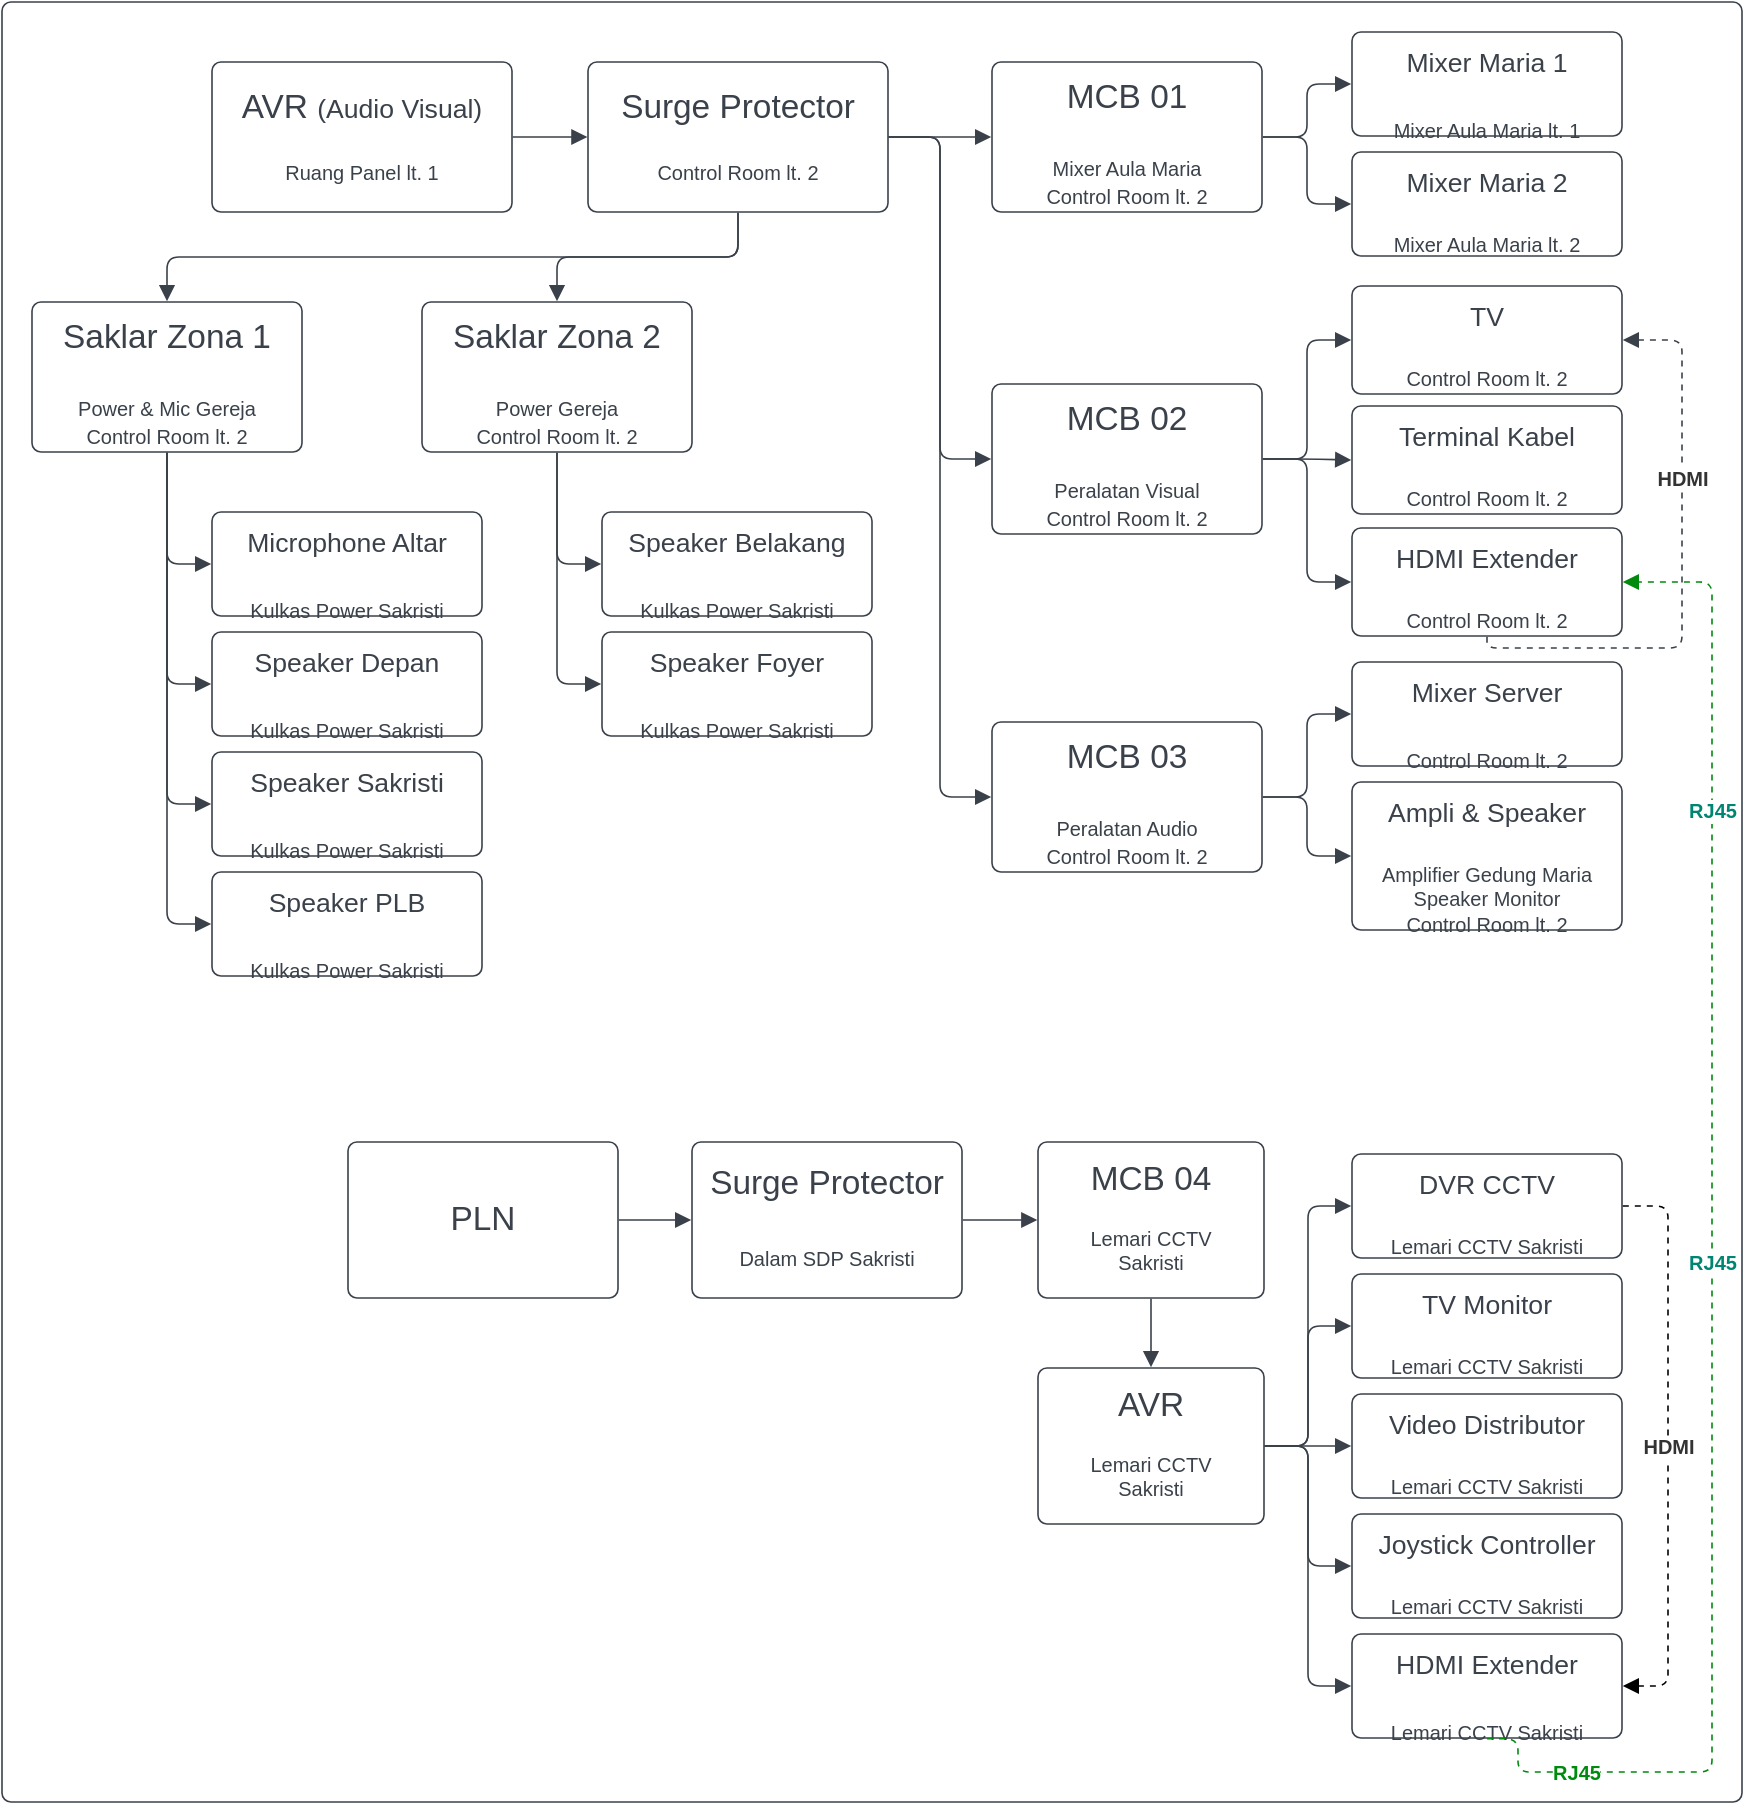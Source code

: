 <mxfile version="22.1.7" type="github">
  <diagram name="Halaman-1" id="l4pq7HLCnnbalSgYZ6aR">
    <mxGraphModel dx="1395" dy="756" grid="1" gridSize="10" guides="1" tooltips="1" connect="1" arrows="1" fold="1" page="1" pageScale="1" pageWidth="827" pageHeight="1169" math="0" shadow="0">
      <root>
        <mxCell id="0" />
        <mxCell id="1" parent="0" />
        <mxCell id="2-hd-AEn4cTGWOOdmUgB-1" value="&lt;div style=&quot;display: flex; justify-content: center; text-align: center; align-items: baseline; font-size: 0; line-height: 1.25;margin-top: -2px;&quot;&gt;&lt;span&gt;&lt;span style=&quot;font-size:16.7px;color:#3a414a;&quot;&gt;AVR &lt;/span&gt;&lt;span style=&quot;font-size:13.3px;color:#3a414a;&quot;&gt;(Audio Visual)&#xa;&#xa;&lt;/span&gt;&lt;span style=&quot;font-size:10px;color:#3a414a;&quot;&gt;Ruang Panel lt. 1&lt;/span&gt;&lt;/span&gt;&lt;/div&gt;" style="html=1;overflow=block;blockSpacing=1;whiteSpace=wrap;fontSize=13;spacing=9;strokeColor=#3a414a;strokeOpacity=100;rounded=1;absoluteArcSize=1;arcSize=9;strokeWidth=0.8;lucidId=J9zMpEfJHg_0;" vertex="1" parent="1">
          <mxGeometry x="450" y="435" width="150" height="75" as="geometry" />
        </mxCell>
        <mxCell id="2-hd-AEn4cTGWOOdmUgB-2" value="&lt;div style=&quot;display: flex; justify-content: center; text-align: center; align-items: baseline; font-size: 0; line-height: 1.25;margin-top: -2px;&quot;&gt;&lt;span&gt;&lt;span style=&quot;font-size:16.7px;color:#3a414a;&quot;&gt;Surge Protector&lt;/span&gt;&lt;span style=&quot;font-size:13.3px;color:#3a414a;&quot;&gt;&#xa;&#xa;&lt;/span&gt;&lt;span style=&quot;font-size:10px;color:#3a414a;&quot;&gt;Control Room lt. 2&lt;/span&gt;&lt;/span&gt;&lt;/div&gt;" style="html=1;overflow=block;blockSpacing=1;whiteSpace=wrap;fontSize=13;spacing=9;strokeColor=#3a414a;strokeOpacity=100;rounded=1;absoluteArcSize=1;arcSize=9;strokeWidth=0.8;lucidId=0-zM-0Lgg2be;" vertex="1" parent="1">
          <mxGeometry x="638" y="435" width="150" height="75" as="geometry" />
        </mxCell>
        <mxCell id="2-hd-AEn4cTGWOOdmUgB-3" value="&lt;div style=&quot;display: flex; justify-content: center; text-align: center; align-items: baseline; font-size: 0; line-height: 1.25;margin-top: -2px;&quot;&gt;&lt;span&gt;&lt;span style=&quot;font-size:16.7px;color:#3a414a;&quot;&gt;MCB 01&lt;/span&gt;&lt;span style=&quot;font-size:13.3px;color:#3a414a;&quot;&gt;&#xa;&#xa;&lt;/span&gt;&lt;span style=&quot;font-size:10px;color:#3a414a;&quot;&gt;Mixer Aula Maria&lt;/span&gt;&lt;span style=&quot;font-size:13.3px;color:#3a414a;&quot;&gt;&#xa;&lt;/span&gt;&lt;span style=&quot;font-size:10px;color:#3a414a;&quot;&gt;Control Room lt. 2&lt;/span&gt;&lt;/span&gt;&lt;/div&gt;" style="html=1;overflow=block;blockSpacing=1;whiteSpace=wrap;fontSize=13;spacing=9;strokeColor=#3a414a;strokeOpacity=100;rounded=1;absoluteArcSize=1;arcSize=9;strokeWidth=0.8;lucidId=~_zMvHKrXatC;" vertex="1" parent="1">
          <mxGeometry x="840" y="435" width="135" height="75" as="geometry" />
        </mxCell>
        <mxCell id="2-hd-AEn4cTGWOOdmUgB-4" value="&lt;div style=&quot;display: flex; justify-content: center; text-align: center; align-items: baseline; font-size: 0; line-height: 1.25;margin-top: -2px;&quot;&gt;&lt;span&gt;&lt;span style=&quot;font-size:16.7px;color:#3a414a;&quot;&gt;MCB 02&lt;/span&gt;&lt;span style=&quot;font-size:13.3px;color:#3a414a;&quot;&gt;&#xa;&#xa;&lt;/span&gt;&lt;span style=&quot;font-size:10px;color:#3a414a;&quot;&gt;Peralatan Visual&lt;/span&gt;&lt;span style=&quot;font-size:13.3px;color:#3a414a;&quot;&gt;&#xa;&lt;/span&gt;&lt;span style=&quot;font-size:10px;color:#3a414a;&quot;&gt;Control Room lt. 2&lt;/span&gt;&lt;/span&gt;&lt;/div&gt;" style="html=1;overflow=block;blockSpacing=1;whiteSpace=wrap;fontSize=13;spacing=9;strokeColor=#3a414a;strokeOpacity=100;rounded=1;absoluteArcSize=1;arcSize=9;strokeWidth=0.8;lucidId=l~zMyzTSoLpz;" vertex="1" parent="1">
          <mxGeometry x="840" y="596" width="135" height="75" as="geometry" />
        </mxCell>
        <mxCell id="2-hd-AEn4cTGWOOdmUgB-5" value="&lt;div style=&quot;display: flex; justify-content: center; text-align: center; align-items: baseline; font-size: 0; line-height: 1.25;margin-top: -2px;&quot;&gt;&lt;span&gt;&lt;span style=&quot;font-size:16.7px;color:#3a414a;&quot;&gt;MCB 03&lt;/span&gt;&lt;span style=&quot;font-size:13.3px;color:#3a414a;&quot;&gt;&#xa;&#xa;&lt;/span&gt;&lt;span style=&quot;font-size:10px;color:#3a414a;&quot;&gt;Peralatan Audio&lt;/span&gt;&lt;span style=&quot;font-size:13.3px;color:#3a414a;&quot;&gt;&#xa;&lt;/span&gt;&lt;span style=&quot;font-size:10px;color:#3a414a;&quot;&gt;Control Room lt. 2&lt;/span&gt;&lt;/span&gt;&lt;/div&gt;" style="html=1;overflow=block;blockSpacing=1;whiteSpace=wrap;fontSize=13;spacing=9;strokeColor=#3a414a;strokeOpacity=100;rounded=1;absoluteArcSize=1;arcSize=9;strokeWidth=0.8;lucidId=w~zMi9WmSfRD;" vertex="1" parent="1">
          <mxGeometry x="840" y="765" width="135" height="75" as="geometry" />
        </mxCell>
        <mxCell id="2-hd-AEn4cTGWOOdmUgB-6" value="&lt;div style=&quot;display: flex; justify-content: center; text-align: center; align-items: baseline; font-size: 0; line-height: 1.25;margin-top: -2px;&quot;&gt;&lt;span&gt;&lt;span style=&quot;font-size:16.7px;color:#3a414a;&quot;&gt;Saklar Zona 1&lt;/span&gt;&lt;span style=&quot;font-size:13.3px;color:#3a414a;&quot;&gt;&#xa;&#xa;&lt;/span&gt;&lt;span style=&quot;font-size:10px;color:#3a414a;&quot;&gt;Power &amp; Mic Gereja&lt;/span&gt;&lt;span style=&quot;font-size:13.3px;color:#3a414a;&quot;&gt;&#xa;&lt;/span&gt;&lt;span style=&quot;font-size:10px;color:#3a414a;&quot;&gt;Control Room lt. 2&lt;/span&gt;&lt;/span&gt;&lt;/div&gt;" style="html=1;overflow=block;blockSpacing=1;whiteSpace=wrap;fontSize=13;spacing=9;strokeColor=#3a414a;strokeOpacity=100;rounded=1;absoluteArcSize=1;arcSize=9;strokeWidth=0.8;lucidId=I~zMqIOqC8kF;" vertex="1" parent="1">
          <mxGeometry x="360" y="555" width="135" height="75" as="geometry" />
        </mxCell>
        <mxCell id="2-hd-AEn4cTGWOOdmUgB-7" value="&lt;div style=&quot;display: flex; justify-content: center; text-align: center; align-items: baseline; font-size: 0; line-height: 1.25;margin-top: -2px;&quot;&gt;&lt;span&gt;&lt;span style=&quot;font-size:16.7px;color:#3a414a;&quot;&gt;Saklar Zona 2&lt;/span&gt;&lt;span style=&quot;font-size:13.3px;color:#3a414a;&quot;&gt;&#xa;&#xa;&lt;/span&gt;&lt;span style=&quot;font-size:10px;color:#3a414a;&quot;&gt;Power Gereja&lt;/span&gt;&lt;span style=&quot;font-size:13.3px;color:#3a414a;&quot;&gt;&#xa;&lt;/span&gt;&lt;span style=&quot;font-size:10px;color:#3a414a;&quot;&gt;Control Room lt. 2&lt;/span&gt;&lt;/span&gt;&lt;/div&gt;" style="html=1;overflow=block;blockSpacing=1;whiteSpace=wrap;fontSize=13;spacing=9;strokeColor=#3a414a;strokeOpacity=100;rounded=1;absoluteArcSize=1;arcSize=9;strokeWidth=0.8;lucidId=OaAMbvwtcuPw;" vertex="1" parent="1">
          <mxGeometry x="555" y="555" width="135" height="75" as="geometry" />
        </mxCell>
        <mxCell id="2-hd-AEn4cTGWOOdmUgB-8" value="" style="html=1;jettySize=18;whiteSpace=wrap;overflow=block;blockSpacing=1;fontSize=13;strokeColor=#3a414a;strokeOpacity=100;strokeWidth=0.8;rounded=1;arcSize=12;edgeStyle=orthogonalEdgeStyle;startArrow=none;endArrow=block;endFill=1;exitX=1.002;exitY=0.5;exitPerimeter=0;entryX=-0.002;entryY=0.5;entryPerimeter=0;lucidId=HcAM5t5vytr2;" edge="1" parent="1" source="2-hd-AEn4cTGWOOdmUgB-1" target="2-hd-AEn4cTGWOOdmUgB-2">
          <mxGeometry width="100" height="100" relative="1" as="geometry">
            <Array as="points" />
          </mxGeometry>
        </mxCell>
        <mxCell id="2-hd-AEn4cTGWOOdmUgB-9" value="" style="html=1;jettySize=18;whiteSpace=wrap;overflow=block;blockSpacing=1;fontSize=13;strokeColor=#3a414a;strokeOpacity=100;strokeWidth=0.8;rounded=1;arcSize=12;edgeStyle=orthogonalEdgeStyle;startArrow=none;endArrow=block;endFill=1;exitX=1.002;exitY=0.5;exitPerimeter=0;entryX=-0.003;entryY=0.5;entryPerimeter=0;lucidId=JcAM2E7FVP~D;" edge="1" parent="1" source="2-hd-AEn4cTGWOOdmUgB-2" target="2-hd-AEn4cTGWOOdmUgB-3">
          <mxGeometry width="100" height="100" relative="1" as="geometry">
            <Array as="points" />
          </mxGeometry>
        </mxCell>
        <mxCell id="2-hd-AEn4cTGWOOdmUgB-10" value="" style="html=1;jettySize=18;whiteSpace=wrap;overflow=block;blockSpacing=1;fontSize=13;strokeColor=#3a414a;strokeOpacity=100;strokeWidth=0.8;rounded=1;arcSize=12;edgeStyle=orthogonalEdgeStyle;startArrow=none;endArrow=block;endFill=1;exitX=1.002;exitY=0.5;exitPerimeter=0;entryX=-0.003;entryY=0.5;entryPerimeter=0;lucidId=PcAMNpi9pcEz;" edge="1" parent="1" source="2-hd-AEn4cTGWOOdmUgB-2" target="2-hd-AEn4cTGWOOdmUgB-4">
          <mxGeometry width="100" height="100" relative="1" as="geometry">
            <Array as="points" />
          </mxGeometry>
        </mxCell>
        <mxCell id="2-hd-AEn4cTGWOOdmUgB-11" value="" style="html=1;jettySize=18;whiteSpace=wrap;overflow=block;blockSpacing=1;fontSize=13;strokeColor=#3a414a;strokeOpacity=100;strokeWidth=0.8;rounded=1;arcSize=12;edgeStyle=orthogonalEdgeStyle;startArrow=none;endArrow=block;endFill=1;exitX=1.002;exitY=0.5;exitPerimeter=0;entryX=-0.003;entryY=0.5;entryPerimeter=0;lucidId=RcAM2nXtmTUV;" edge="1" parent="1" source="2-hd-AEn4cTGWOOdmUgB-2" target="2-hd-AEn4cTGWOOdmUgB-5">
          <mxGeometry width="100" height="100" relative="1" as="geometry">
            <Array as="points" />
          </mxGeometry>
        </mxCell>
        <mxCell id="2-hd-AEn4cTGWOOdmUgB-12" value="" style="html=1;jettySize=18;whiteSpace=wrap;overflow=block;blockSpacing=1;fontSize=13;strokeColor=#3a414a;strokeOpacity=100;strokeWidth=0.8;rounded=1;arcSize=12;edgeStyle=orthogonalEdgeStyle;startArrow=none;endArrow=block;endFill=1;exitX=0.5;exitY=1.005;exitPerimeter=0;entryX=0.5;entryY=-0.005;entryPerimeter=0;lucidId=UcAM4B0DX6b5;" edge="1" parent="1" source="2-hd-AEn4cTGWOOdmUgB-2" target="2-hd-AEn4cTGWOOdmUgB-7">
          <mxGeometry width="100" height="100" relative="1" as="geometry">
            <Array as="points" />
          </mxGeometry>
        </mxCell>
        <mxCell id="2-hd-AEn4cTGWOOdmUgB-13" value="" style="html=1;jettySize=18;whiteSpace=wrap;overflow=block;blockSpacing=1;fontSize=13;strokeColor=#3a414a;strokeOpacity=100;strokeWidth=0.8;rounded=1;arcSize=12;edgeStyle=orthogonalEdgeStyle;startArrow=none;endArrow=block;endFill=1;exitX=0.5;exitY=1.005;exitPerimeter=0;entryX=0.5;entryY=-0.005;entryPerimeter=0;lucidId=YcAM73kTZnkv;" edge="1" parent="1" source="2-hd-AEn4cTGWOOdmUgB-2" target="2-hd-AEn4cTGWOOdmUgB-6">
          <mxGeometry width="100" height="100" relative="1" as="geometry">
            <Array as="points" />
          </mxGeometry>
        </mxCell>
        <mxCell id="2-hd-AEn4cTGWOOdmUgB-14" value="&lt;div style=&quot;display: flex; justify-content: center; text-align: center; align-items: baseline; font-size: 0; line-height: 1.25;margin-top: -2px;&quot;&gt;&lt;span&gt;&lt;span style=&quot;font-size:13.3px;color:#3a414a;&quot;&gt;Mixer Maria 1&#xa;&lt;/span&gt;&lt;span style=&quot;font-size:3.3px;color:#3a414a;&quot;&gt; &lt;/span&gt;&lt;span style=&quot;font-size:13.3px;color:#3a414a;&quot;&gt;&#xa;&lt;/span&gt;&lt;span style=&quot;font-size:10px;color:#3a414a;&quot;&gt;Mixer Aula Maria lt. 1&lt;/span&gt;&lt;span style=&quot;font-size:13.3px;color:#3a414a;&quot;&gt; &lt;/span&gt;&lt;/span&gt;&lt;/div&gt;" style="html=1;overflow=block;blockSpacing=1;whiteSpace=wrap;fontSize=13;spacing=9;strokeColor=#3a414a;strokeOpacity=100;rounded=1;absoluteArcSize=1;arcSize=9;strokeWidth=0.8;lucidId=gdAMqx4UXAd5;" vertex="1" parent="1">
          <mxGeometry x="1020" y="420" width="135" height="52" as="geometry" />
        </mxCell>
        <mxCell id="2-hd-AEn4cTGWOOdmUgB-15" value="&lt;div style=&quot;display: flex; justify-content: center; text-align: center; align-items: baseline; font-size: 0; line-height: 1.25;margin-top: -2px;&quot;&gt;&lt;span&gt;&lt;span style=&quot;font-size:13.3px;color:#3a414a;&quot;&gt;Mixer Maria 2&#xa;&lt;/span&gt;&lt;span style=&quot;font-size:3.3px;color:#3a414a;&quot;&gt; &lt;/span&gt;&lt;span style=&quot;font-size:13.3px;color:#3a414a;&quot;&gt;&#xa;&lt;/span&gt;&lt;span style=&quot;font-size:10px;color:#3a414a;&quot;&gt;Mixer Aula Maria lt. 2&lt;/span&gt;&lt;/span&gt;&lt;/div&gt;" style="html=1;overflow=block;blockSpacing=1;whiteSpace=wrap;fontSize=13;spacing=9;strokeColor=#3a414a;strokeOpacity=100;rounded=1;absoluteArcSize=1;arcSize=9;strokeWidth=0.8;lucidId=4eAMCaUPz5IJ;" vertex="1" parent="1">
          <mxGeometry x="1020" y="480" width="135" height="52" as="geometry" />
        </mxCell>
        <mxCell id="2-hd-AEn4cTGWOOdmUgB-16" value="&lt;div style=&quot;display: flex; justify-content: center; text-align: center; align-items: baseline; font-size: 0; line-height: 1.25;margin-top: -2px;&quot;&gt;&lt;span&gt;&lt;span style=&quot;font-size:13.3px;color:#3a414a;&quot;&gt;TV&#xa;&lt;/span&gt;&lt;span style=&quot;font-size:3.3px;color:#3a414a;&quot;&gt; &lt;/span&gt;&lt;span style=&quot;font-size:13.3px;color:#3a414a;&quot;&gt;&#xa;&lt;/span&gt;&lt;span style=&quot;font-size:10px;color:#3a414a;&quot;&gt;Control Room lt. 2&lt;/span&gt;&lt;/span&gt;&lt;/div&gt;" style="html=1;overflow=block;blockSpacing=1;whiteSpace=wrap;fontSize=13;spacing=9;strokeColor=#3a414a;strokeOpacity=100;rounded=1;absoluteArcSize=1;arcSize=9;strokeWidth=0.8;lucidId=qfAMI~rG9kiW;" vertex="1" parent="1">
          <mxGeometry x="1020" y="547" width="135" height="54" as="geometry" />
        </mxCell>
        <mxCell id="2-hd-AEn4cTGWOOdmUgB-17" value="&lt;div style=&quot;display: flex; justify-content: center; text-align: center; align-items: baseline; font-size: 0; line-height: 1.25;margin-top: -2px;&quot;&gt;&lt;span&gt;&lt;span style=&quot;font-size:13.3px;color:#3a414a;&quot;&gt;Terminal Kabel&#xa;&lt;/span&gt;&lt;span style=&quot;font-size:3.3px;color:#3a414a;&quot;&gt; &lt;/span&gt;&lt;span style=&quot;font-size:13.3px;color:#3a414a;&quot;&gt;&#xa;&lt;/span&gt;&lt;span style=&quot;font-size:10px;color:#3a414a;&quot;&gt;Control Room lt. 2&lt;/span&gt;&lt;/span&gt;&lt;/div&gt;" style="html=1;overflow=block;blockSpacing=1;whiteSpace=wrap;fontSize=13;spacing=9;strokeColor=#3a414a;strokeOpacity=100;rounded=1;absoluteArcSize=1;arcSize=9;strokeWidth=0.8;lucidId=qfAMlNvAzL~B;" vertex="1" parent="1">
          <mxGeometry x="1020" y="607" width="135" height="54" as="geometry" />
        </mxCell>
        <mxCell id="2-hd-AEn4cTGWOOdmUgB-18" value="&lt;div style=&quot;display: flex; justify-content: center; text-align: center; align-items: baseline; font-size: 0; line-height: 1.25;margin-top: -2px;&quot;&gt;&lt;span&gt;&lt;span style=&quot;font-size:13.3px;color:#3a414a;&quot;&gt;Mixer Server&#xa;&lt;/span&gt;&lt;span style=&quot;font-size:3.3px;color:#3a414a;&quot;&gt; &lt;/span&gt;&lt;span style=&quot;font-size:13.3px;color:#3a414a;&quot;&gt;&#xa;&lt;/span&gt;&lt;span style=&quot;font-size:10px;color:#3a414a;&quot;&gt;Control Room lt. 2&lt;/span&gt;&lt;span style=&quot;font-size:13.3px;color:#3a414a;&quot;&gt; &lt;/span&gt;&lt;/span&gt;&lt;/div&gt;" style="html=1;overflow=block;blockSpacing=1;whiteSpace=wrap;fontSize=13;spacing=9;strokeColor=#3a414a;strokeOpacity=100;rounded=1;absoluteArcSize=1;arcSize=9;strokeWidth=0.8;lucidId=WfAMnv7sX--z;" vertex="1" parent="1">
          <mxGeometry x="1020" y="735" width="135" height="52" as="geometry" />
        </mxCell>
        <mxCell id="2-hd-AEn4cTGWOOdmUgB-19" value="&lt;div style=&quot;display: flex; justify-content: center; text-align: center; align-items: baseline; font-size: 0; line-height: 1.25;margin-top: -2px;&quot;&gt;&lt;span&gt;&lt;span style=&quot;font-size:13.3px;color:#3a414a;&quot;&gt;Ampli &amp; Speaker&#xa;&lt;/span&gt;&lt;span style=&quot;font-size:3.3px;color:#3a414a;&quot;&gt; &lt;/span&gt;&lt;span style=&quot;font-size:13.3px;color:#3a414a;&quot;&gt;&#xa;&lt;/span&gt;&lt;span style=&quot;font-size:10px;color:#3a414a;&quot;&gt;Amplifier Gedung Maria&#xa;Speaker Monitor&#xa;Control Room lt. 2&lt;/span&gt;&lt;/span&gt;&lt;/div&gt;" style="html=1;overflow=block;blockSpacing=1;whiteSpace=wrap;fontSize=13;spacing=9;strokeColor=#3a414a;strokeOpacity=100;rounded=1;absoluteArcSize=1;arcSize=9;strokeWidth=0.8;lucidId=WfAMSABjxwg3;" vertex="1" parent="1">
          <mxGeometry x="1020" y="795" width="135" height="74" as="geometry" />
        </mxCell>
        <mxCell id="2-hd-AEn4cTGWOOdmUgB-20" value="" style="html=1;jettySize=18;whiteSpace=wrap;overflow=block;blockSpacing=1;fontSize=13;strokeColor=#3a414a;strokeOpacity=100;strokeWidth=0.8;rounded=1;arcSize=12;edgeStyle=orthogonalEdgeStyle;startArrow=none;endArrow=block;endFill=1;exitX=1.003;exitY=0.5;exitPerimeter=0;entryX=-0.003;entryY=0.5;entryPerimeter=0;lucidId=uiAMcKZfO.dA;" edge="1" parent="1" source="2-hd-AEn4cTGWOOdmUgB-3" target="2-hd-AEn4cTGWOOdmUgB-14">
          <mxGeometry width="100" height="100" relative="1" as="geometry">
            <Array as="points" />
          </mxGeometry>
        </mxCell>
        <mxCell id="2-hd-AEn4cTGWOOdmUgB-21" value="" style="html=1;jettySize=18;whiteSpace=wrap;overflow=block;blockSpacing=1;fontSize=13;strokeColor=#3a414a;strokeOpacity=100;strokeWidth=0.8;rounded=1;arcSize=12;edgeStyle=orthogonalEdgeStyle;startArrow=none;endArrow=block;endFill=1;exitX=1.003;exitY=0.5;exitPerimeter=0;entryX=-0.003;entryY=0.5;entryPerimeter=0;lucidId=yiAMW3y-0q34;" edge="1" parent="1" source="2-hd-AEn4cTGWOOdmUgB-3" target="2-hd-AEn4cTGWOOdmUgB-15">
          <mxGeometry width="100" height="100" relative="1" as="geometry">
            <Array as="points" />
          </mxGeometry>
        </mxCell>
        <mxCell id="2-hd-AEn4cTGWOOdmUgB-22" value="" style="html=1;jettySize=18;whiteSpace=wrap;overflow=block;blockSpacing=1;fontSize=13;strokeColor=#3a414a;strokeOpacity=100;strokeWidth=0.8;rounded=1;arcSize=12;edgeStyle=orthogonalEdgeStyle;startArrow=none;endArrow=block;endFill=1;exitX=1.003;exitY=0.5;exitPerimeter=0;entryX=-0.003;entryY=0.5;entryPerimeter=0;lucidId=BiAM5VQ3H9kd;" edge="1" parent="1" source="2-hd-AEn4cTGWOOdmUgB-4" target="2-hd-AEn4cTGWOOdmUgB-16">
          <mxGeometry width="100" height="100" relative="1" as="geometry">
            <Array as="points" />
          </mxGeometry>
        </mxCell>
        <mxCell id="2-hd-AEn4cTGWOOdmUgB-23" value="" style="html=1;jettySize=18;whiteSpace=wrap;overflow=block;blockSpacing=1;fontSize=13;strokeColor=#3a414a;strokeOpacity=100;strokeWidth=0.8;rounded=1;arcSize=12;edgeStyle=orthogonalEdgeStyle;startArrow=none;endArrow=block;endFill=1;exitX=1.003;exitY=0.5;exitPerimeter=0;entryX=-0.003;entryY=0.5;entryPerimeter=0;lucidId=DiAM_c.AP4oo;" edge="1" parent="1" source="2-hd-AEn4cTGWOOdmUgB-4" target="2-hd-AEn4cTGWOOdmUgB-17">
          <mxGeometry width="100" height="100" relative="1" as="geometry">
            <Array as="points" />
          </mxGeometry>
        </mxCell>
        <mxCell id="2-hd-AEn4cTGWOOdmUgB-24" value="" style="html=1;jettySize=18;whiteSpace=wrap;overflow=block;blockSpacing=1;fontSize=13;strokeColor=#3a414a;strokeOpacity=100;strokeWidth=0.8;rounded=1;arcSize=12;edgeStyle=orthogonalEdgeStyle;startArrow=none;endArrow=block;endFill=1;exitX=1.003;exitY=0.5;exitPerimeter=0;entryX=-0.003;entryY=0.5;entryPerimeter=0;lucidId=OiAMeBv4os73;" edge="1" parent="1" source="2-hd-AEn4cTGWOOdmUgB-5" target="2-hd-AEn4cTGWOOdmUgB-18">
          <mxGeometry width="100" height="100" relative="1" as="geometry">
            <Array as="points" />
          </mxGeometry>
        </mxCell>
        <mxCell id="2-hd-AEn4cTGWOOdmUgB-25" value="" style="html=1;jettySize=18;whiteSpace=wrap;overflow=block;blockSpacing=1;fontSize=13;strokeColor=#3a414a;strokeOpacity=100;strokeWidth=0.8;rounded=1;arcSize=12;edgeStyle=orthogonalEdgeStyle;startArrow=none;endArrow=block;endFill=1;exitX=1.003;exitY=0.5;exitPerimeter=0;entryX=-0.003;entryY=0.5;entryPerimeter=0;lucidId=RiAMJ5P43Q4o;" edge="1" parent="1" source="2-hd-AEn4cTGWOOdmUgB-5" target="2-hd-AEn4cTGWOOdmUgB-19">
          <mxGeometry width="100" height="100" relative="1" as="geometry">
            <Array as="points" />
          </mxGeometry>
        </mxCell>
        <mxCell id="2-hd-AEn4cTGWOOdmUgB-26" value="&lt;div style=&quot;display: flex; justify-content: center; text-align: center; align-items: baseline; font-size: 0; line-height: 1.25;margin-top: -2px;&quot;&gt;&lt;span&gt;&lt;span style=&quot;font-size:13.3px;color:#3a414a;&quot;&gt;Microphone Altar&#xa;&lt;/span&gt;&lt;span style=&quot;font-size:3.3px;color:#3a414a;&quot;&gt; &lt;/span&gt;&lt;span style=&quot;font-size:13.3px;color:#3a414a;&quot;&gt;&#xa;&lt;/span&gt;&lt;span style=&quot;font-size:10px;color:#3a414a;&quot;&gt;Kulkas Power Sakristi&lt;/span&gt;&lt;span style=&quot;font-size:13.3px;color:#3a414a;&quot;&gt; &lt;/span&gt;&lt;/span&gt;&lt;/div&gt;" style="html=1;overflow=block;blockSpacing=1;whiteSpace=wrap;fontSize=13;spacing=9;strokeColor=#3a414a;strokeOpacity=100;rounded=1;absoluteArcSize=1;arcSize=9;strokeWidth=0.8;lucidId=3iAMhybMP5~h;" vertex="1" parent="1">
          <mxGeometry x="450" y="660" width="135" height="52" as="geometry" />
        </mxCell>
        <mxCell id="2-hd-AEn4cTGWOOdmUgB-27" value="&lt;div style=&quot;display: flex; justify-content: center; text-align: center; align-items: baseline; font-size: 0; line-height: 1.25;margin-top: -2px;&quot;&gt;&lt;span&gt;&lt;span style=&quot;font-size:13.3px;color:#3a414a;&quot;&gt;Speaker Belakang&#xa;&lt;/span&gt;&lt;span style=&quot;font-size:3.3px;color:#3a414a;&quot;&gt; &lt;/span&gt;&lt;span style=&quot;font-size:13.3px;color:#3a414a;&quot;&gt;&#xa;&lt;/span&gt;&lt;span style=&quot;font-size:10px;color:#3a414a;&quot;&gt;Kulkas Power Sakristi&lt;/span&gt;&lt;span style=&quot;font-size:13.3px;color:#3a414a;&quot;&gt; &lt;/span&gt;&lt;/span&gt;&lt;/div&gt;" style="html=1;overflow=block;blockSpacing=1;whiteSpace=wrap;fontSize=13;spacing=9;strokeColor=#3a414a;strokeOpacity=100;rounded=1;absoluteArcSize=1;arcSize=9;strokeWidth=0.8;lucidId=5jAMSIjYGYDW;" vertex="1" parent="1">
          <mxGeometry x="645" y="660" width="135" height="52" as="geometry" />
        </mxCell>
        <mxCell id="2-hd-AEn4cTGWOOdmUgB-28" value="&lt;div style=&quot;display: flex; justify-content: center; text-align: center; align-items: baseline; font-size: 0; line-height: 1.25;margin-top: -2px;&quot;&gt;&lt;span&gt;&lt;span style=&quot;font-size:13.3px;color:#3a414a;&quot;&gt;Speaker Depan&#xa;&lt;/span&gt;&lt;span style=&quot;font-size:3.3px;color:#3a414a;&quot;&gt; &lt;/span&gt;&lt;span style=&quot;font-size:13.3px;color:#3a414a;&quot;&gt;&#xa;&lt;/span&gt;&lt;span style=&quot;font-size:10px;color:#3a414a;&quot;&gt;Kulkas Power Sakristi&lt;/span&gt;&lt;span style=&quot;font-size:13.3px;color:#3a414a;&quot;&gt; &lt;/span&gt;&lt;/span&gt;&lt;/div&gt;" style="html=1;overflow=block;blockSpacing=1;whiteSpace=wrap;fontSize=13;spacing=9;strokeColor=#3a414a;strokeOpacity=100;rounded=1;absoluteArcSize=1;arcSize=9;strokeWidth=0.8;lucidId=.jAMkpmEkD0z;" vertex="1" parent="1">
          <mxGeometry x="450" y="720" width="135" height="52" as="geometry" />
        </mxCell>
        <mxCell id="2-hd-AEn4cTGWOOdmUgB-29" value="&lt;div style=&quot;display: flex; justify-content: center; text-align: center; align-items: baseline; font-size: 0; line-height: 1.25;margin-top: -2px;&quot;&gt;&lt;span&gt;&lt;span style=&quot;font-size:13.3px;color:#3a414a;&quot;&gt;Speaker Sakristi&#xa;&lt;/span&gt;&lt;span style=&quot;font-size:3.3px;color:#3a414a;&quot;&gt; &lt;/span&gt;&lt;span style=&quot;font-size:13.3px;color:#3a414a;&quot;&gt;&#xa;&lt;/span&gt;&lt;span style=&quot;font-size:10px;color:#3a414a;&quot;&gt;Kulkas Power Sakristi&lt;/span&gt;&lt;span style=&quot;font-size:13.3px;color:#3a414a;&quot;&gt; &lt;/span&gt;&lt;/span&gt;&lt;/div&gt;" style="html=1;overflow=block;blockSpacing=1;whiteSpace=wrap;fontSize=13;spacing=9;strokeColor=#3a414a;strokeOpacity=100;rounded=1;absoluteArcSize=1;arcSize=9;strokeWidth=0.8;lucidId=OkAMUb15HZhy;" vertex="1" parent="1">
          <mxGeometry x="450" y="780" width="135" height="52" as="geometry" />
        </mxCell>
        <mxCell id="2-hd-AEn4cTGWOOdmUgB-30" value="&lt;div style=&quot;display: flex; justify-content: center; text-align: center; align-items: baseline; font-size: 0; line-height: 1.25;margin-top: -2px;&quot;&gt;&lt;span&gt;&lt;span style=&quot;font-size:13.3px;color:#3a414a;&quot;&gt;Speaker PLB&#xa;&lt;/span&gt;&lt;span style=&quot;font-size:3.3px;color:#3a414a;&quot;&gt; &lt;/span&gt;&lt;span style=&quot;font-size:13.3px;color:#3a414a;&quot;&gt;&#xa;&lt;/span&gt;&lt;span style=&quot;font-size:10px;color:#3a414a;&quot;&gt;Kulkas Power Sakristi&lt;/span&gt;&lt;span style=&quot;font-size:13.3px;color:#3a414a;&quot;&gt; &lt;/span&gt;&lt;/span&gt;&lt;/div&gt;" style="html=1;overflow=block;blockSpacing=1;whiteSpace=wrap;fontSize=13;spacing=9;strokeColor=#3a414a;strokeOpacity=100;rounded=1;absoluteArcSize=1;arcSize=9;strokeWidth=0.8;lucidId=5kAM722png43;" vertex="1" parent="1">
          <mxGeometry x="450" y="840" width="135" height="52" as="geometry" />
        </mxCell>
        <mxCell id="2-hd-AEn4cTGWOOdmUgB-31" value="&lt;div style=&quot;display: flex; justify-content: center; text-align: center; align-items: baseline; font-size: 0; line-height: 1.25;margin-top: -2px;&quot;&gt;&lt;span&gt;&lt;span style=&quot;font-size:13.3px;color:#3a414a;&quot;&gt;Speaker Foyer&#xa;&lt;/span&gt;&lt;span style=&quot;font-size:3.3px;color:#3a414a;&quot;&gt; &lt;/span&gt;&lt;span style=&quot;font-size:13.3px;color:#3a414a;&quot;&gt;&#xa;&lt;/span&gt;&lt;span style=&quot;font-size:10px;color:#3a414a;&quot;&gt;Kulkas Power Sakristi&lt;/span&gt;&lt;span style=&quot;font-size:13.3px;color:#3a414a;&quot;&gt; &lt;/span&gt;&lt;/span&gt;&lt;/div&gt;" style="html=1;overflow=block;blockSpacing=1;whiteSpace=wrap;fontSize=13;spacing=9;strokeColor=#3a414a;strokeOpacity=100;rounded=1;absoluteArcSize=1;arcSize=9;strokeWidth=0.8;lucidId=slAMDyKpJIK4;" vertex="1" parent="1">
          <mxGeometry x="645" y="720" width="135" height="52" as="geometry" />
        </mxCell>
        <mxCell id="2-hd-AEn4cTGWOOdmUgB-32" value="" style="html=1;jettySize=18;whiteSpace=wrap;overflow=block;blockSpacing=1;fontSize=13;strokeColor=#3a414a;strokeOpacity=100;strokeWidth=0.8;rounded=1;arcSize=12;edgeStyle=orthogonalEdgeStyle;startArrow=none;endArrow=block;endFill=1;exitX=0.5;exitY=1.005;exitPerimeter=0;entryX=-0.003;entryY=0.5;entryPerimeter=0;lucidId=HlAMh41xL38a;" edge="1" parent="1" source="2-hd-AEn4cTGWOOdmUgB-6" target="2-hd-AEn4cTGWOOdmUgB-26">
          <mxGeometry width="100" height="100" relative="1" as="geometry">
            <Array as="points" />
          </mxGeometry>
        </mxCell>
        <mxCell id="2-hd-AEn4cTGWOOdmUgB-33" value="" style="html=1;jettySize=18;whiteSpace=wrap;overflow=block;blockSpacing=1;fontSize=13;strokeColor=#3a414a;strokeOpacity=100;strokeWidth=0.8;rounded=1;arcSize=12;edgeStyle=orthogonalEdgeStyle;startArrow=none;endArrow=block;endFill=1;exitX=0.5;exitY=1.005;exitPerimeter=0;entryX=-0.003;entryY=0.5;entryPerimeter=0;lucidId=JlAM-n.F6rTn;" edge="1" parent="1" source="2-hd-AEn4cTGWOOdmUgB-6" target="2-hd-AEn4cTGWOOdmUgB-28">
          <mxGeometry width="100" height="100" relative="1" as="geometry">
            <Array as="points" />
          </mxGeometry>
        </mxCell>
        <mxCell id="2-hd-AEn4cTGWOOdmUgB-34" value="" style="html=1;jettySize=18;whiteSpace=wrap;overflow=block;blockSpacing=1;fontSize=13;strokeColor=#3a414a;strokeOpacity=100;strokeWidth=0.8;rounded=1;arcSize=12;edgeStyle=orthogonalEdgeStyle;startArrow=none;endArrow=block;endFill=1;exitX=0.5;exitY=1.005;exitPerimeter=0;entryX=-0.003;entryY=0.5;entryPerimeter=0;lucidId=LlAMKkmdT0AW;" edge="1" parent="1" source="2-hd-AEn4cTGWOOdmUgB-6" target="2-hd-AEn4cTGWOOdmUgB-29">
          <mxGeometry width="100" height="100" relative="1" as="geometry">
            <Array as="points" />
          </mxGeometry>
        </mxCell>
        <mxCell id="2-hd-AEn4cTGWOOdmUgB-35" value="" style="html=1;jettySize=18;whiteSpace=wrap;overflow=block;blockSpacing=1;fontSize=13;strokeColor=#3a414a;strokeOpacity=100;strokeWidth=0.8;rounded=1;arcSize=12;edgeStyle=orthogonalEdgeStyle;startArrow=none;endArrow=block;endFill=1;exitX=0.5;exitY=1.005;exitPerimeter=0;entryX=-0.003;entryY=0.5;entryPerimeter=0;lucidId=NlAM4-sT90.Y;" edge="1" parent="1" source="2-hd-AEn4cTGWOOdmUgB-6" target="2-hd-AEn4cTGWOOdmUgB-30">
          <mxGeometry width="100" height="100" relative="1" as="geometry">
            <Array as="points" />
          </mxGeometry>
        </mxCell>
        <mxCell id="2-hd-AEn4cTGWOOdmUgB-36" value="" style="html=1;jettySize=18;whiteSpace=wrap;overflow=block;blockSpacing=1;fontSize=13;strokeColor=#3a414a;strokeOpacity=100;strokeWidth=0.8;rounded=1;arcSize=12;edgeStyle=orthogonalEdgeStyle;startArrow=none;endArrow=block;endFill=1;exitX=0.5;exitY=1.005;exitPerimeter=0;entryX=-0.003;entryY=0.5;entryPerimeter=0;lucidId=QlAM-jHyb18c;" edge="1" parent="1" source="2-hd-AEn4cTGWOOdmUgB-7" target="2-hd-AEn4cTGWOOdmUgB-27">
          <mxGeometry width="100" height="100" relative="1" as="geometry">
            <Array as="points" />
          </mxGeometry>
        </mxCell>
        <mxCell id="2-hd-AEn4cTGWOOdmUgB-37" value="" style="html=1;jettySize=18;whiteSpace=wrap;overflow=block;blockSpacing=1;fontSize=13;strokeColor=#3a414a;strokeOpacity=100;strokeWidth=0.8;rounded=1;arcSize=12;edgeStyle=orthogonalEdgeStyle;startArrow=none;endArrow=block;endFill=1;exitX=0.5;exitY=1.005;exitPerimeter=0;entryX=-0.003;entryY=0.5;entryPerimeter=0;lucidId=SlAMhBdjFP9Z;" edge="1" parent="1" source="2-hd-AEn4cTGWOOdmUgB-7" target="2-hd-AEn4cTGWOOdmUgB-31">
          <mxGeometry width="100" height="100" relative="1" as="geometry">
            <Array as="points" />
          </mxGeometry>
        </mxCell>
        <mxCell id="2-hd-AEn4cTGWOOdmUgB-38" value="" style="html=1;overflow=block;blockSpacing=1;whiteSpace=wrap;fontSize=13;spacing=3.8;strokeColor=#3a414a;strokeOpacity=100;fillOpacity=0;rounded=1;absoluteArcSize=1;arcSize=9;fillColor=#000000;strokeWidth=0.8;lucidId=nmAMJ-b-Nvin;" vertex="1" parent="1">
          <mxGeometry x="345" y="405" width="870" height="900" as="geometry" />
        </mxCell>
        <mxCell id="2-hd-AEn4cTGWOOdmUgB-39" value="&lt;div style=&quot;display: flex; justify-content: center; text-align: center; align-items: baseline; font-size: 0; line-height: 1.25;margin-top: -2px;&quot;&gt;&lt;span&gt;&lt;span style=&quot;font-size:16.7px;color:#3a414a;&quot;&gt;MCB 04&#xa;&lt;/span&gt;&lt;span style=&quot;font-size:10px;color:#3a414a;&quot;&gt; &#xa;Lemari CCTV Sakristi&lt;/span&gt;&lt;/span&gt;&lt;/div&gt;" style="html=1;overflow=block;blockSpacing=1;whiteSpace=wrap;fontSize=13;spacing=9;strokeColor=#3a414a;strokeOpacity=100;rounded=1;absoluteArcSize=1;arcSize=9;strokeWidth=0.8;lucidId=4mAMm9ko.Rm9;" vertex="1" parent="1">
          <mxGeometry x="863" y="975" width="113" height="78" as="geometry" />
        </mxCell>
        <mxCell id="2-hd-AEn4cTGWOOdmUgB-40" value="&lt;div style=&quot;display: flex; justify-content: center; text-align: center; align-items: baseline; font-size: 0; line-height: 1.25;margin-top: -2px;&quot;&gt;&lt;span&gt;&lt;span style=&quot;font-size:16.7px;color:#3a414a;&quot;&gt;Surge Protector&#xa;&lt;/span&gt;&lt;span style=&quot;font-size:10px;color:#3a414a;&quot;&gt; &lt;/span&gt;&lt;span style=&quot;font-size:16.7px;color:#3a414a;&quot;&gt;&#xa;&lt;/span&gt;&lt;span style=&quot;font-size:10px;color:#3a414a;&quot;&gt;Dalam SDP Sakristi&lt;/span&gt;&lt;/span&gt;&lt;/div&gt;" style="html=1;overflow=block;blockSpacing=1;whiteSpace=wrap;fontSize=13;spacing=9;strokeColor=#3a414a;strokeOpacity=100;rounded=1;absoluteArcSize=1;arcSize=9;strokeWidth=0.8;lucidId=inAMKX.jr.qB;" vertex="1" parent="1">
          <mxGeometry x="690" y="975" width="135" height="78" as="geometry" />
        </mxCell>
        <mxCell id="2-hd-AEn4cTGWOOdmUgB-41" value="&lt;div style=&quot;display: flex; justify-content: center; text-align: center; align-items: baseline; font-size: 0; line-height: 1.25;margin-top: -2px;&quot;&gt;&lt;span&gt;&lt;span style=&quot;font-size:13.3px;color:#3a414a;&quot;&gt;DVR CCTV&#xa;&lt;/span&gt;&lt;span style=&quot;font-size:3.3px;color:#3a414a;&quot;&gt; &lt;/span&gt;&lt;span style=&quot;font-size:13.3px;color:#3a414a;&quot;&gt;&#xa;&lt;/span&gt;&lt;span style=&quot;font-size:10px;color:#3a414a;&quot;&gt;Lemari CCTV Sakristi&lt;/span&gt;&lt;/span&gt;&lt;/div&gt;" style="html=1;overflow=block;blockSpacing=1;whiteSpace=wrap;fontSize=13;spacing=9;strokeColor=#3a414a;strokeOpacity=100;rounded=1;absoluteArcSize=1;arcSize=9;strokeWidth=0.8;lucidId=ZpAMX0EqDEsn;" vertex="1" parent="1">
          <mxGeometry x="1020" y="981" width="135" height="52" as="geometry" />
        </mxCell>
        <mxCell id="2-hd-AEn4cTGWOOdmUgB-42" value="&lt;div style=&quot;display: flex; justify-content: center; text-align: center; align-items: baseline; font-size: 0; line-height: 1.25;margin-top: -2px;&quot;&gt;&lt;span&gt;&lt;span style=&quot;font-size:16.7px;color:#3a414a;&quot;&gt;AVR&#xa;&lt;/span&gt;&lt;span style=&quot;font-size:10px;color:#3a414a;&quot;&gt; &#xa;Lemari CCTV Sakristi&lt;/span&gt;&lt;/span&gt;&lt;/div&gt;" style="html=1;overflow=block;blockSpacing=1;whiteSpace=wrap;fontSize=13;spacing=9;strokeColor=#3a414a;strokeOpacity=100;rounded=1;absoluteArcSize=1;arcSize=9;strokeWidth=0.8;lucidId=5pAMua28G7FG;" vertex="1" parent="1">
          <mxGeometry x="863" y="1088" width="113" height="78" as="geometry" />
        </mxCell>
        <mxCell id="2-hd-AEn4cTGWOOdmUgB-43" value="&lt;div style=&quot;display: flex; justify-content: center; text-align: center; align-items: baseline; font-size: 0; line-height: 1.25;margin-top: -2px;&quot;&gt;&lt;span&gt;&lt;span style=&quot;font-size:13.3px;color:#3a414a;&quot;&gt;TV Monitor&#xa;&lt;/span&gt;&lt;span style=&quot;font-size:3.3px;color:#3a414a;&quot;&gt; &lt;/span&gt;&lt;span style=&quot;font-size:13.3px;color:#3a414a;&quot;&gt;&#xa;&lt;/span&gt;&lt;span style=&quot;font-size:10px;color:#3a414a;&quot;&gt;Lemari CCTV Sakristi&lt;/span&gt;&lt;/span&gt;&lt;/div&gt;" style="html=1;overflow=block;blockSpacing=1;whiteSpace=wrap;fontSize=13;spacing=9;strokeColor=#3a414a;strokeOpacity=100;rounded=1;absoluteArcSize=1;arcSize=9;strokeWidth=0.8;lucidId=JqAMcGMIS2_i;" vertex="1" parent="1">
          <mxGeometry x="1020" y="1041" width="135" height="52" as="geometry" />
        </mxCell>
        <mxCell id="2-hd-AEn4cTGWOOdmUgB-44" value="&lt;div style=&quot;display: flex; justify-content: center; text-align: center; align-items: baseline; font-size: 0; line-height: 1.25;margin-top: -2px;&quot;&gt;&lt;span&gt;&lt;span style=&quot;font-size:13.3px;color:#3a414a;&quot;&gt;Video Distributor&#xa;&lt;/span&gt;&lt;span style=&quot;font-size:3.3px;color:#3a414a;&quot;&gt; &lt;/span&gt;&lt;span style=&quot;font-size:13.3px;color:#3a414a;&quot;&gt;&#xa;&lt;/span&gt;&lt;span style=&quot;font-size:10px;color:#3a414a;&quot;&gt;Lemari CCTV Sakristi&lt;/span&gt;&lt;/span&gt;&lt;/div&gt;" style="html=1;overflow=block;blockSpacing=1;whiteSpace=wrap;fontSize=13;spacing=9;strokeColor=#3a414a;strokeOpacity=100;rounded=1;absoluteArcSize=1;arcSize=9;strokeWidth=0.8;lucidId=2qAMma_M3knX;" vertex="1" parent="1">
          <mxGeometry x="1020" y="1101" width="135" height="52" as="geometry" />
        </mxCell>
        <mxCell id="2-hd-AEn4cTGWOOdmUgB-45" value="&lt;div style=&quot;display: flex; justify-content: center; text-align: center; align-items: baseline; font-size: 0; line-height: 1.25;margin-top: -2px;&quot;&gt;&lt;span&gt;&lt;span style=&quot;font-size:13.3px;color:#3a414a;&quot;&gt;HDMI Extender&#xa;&lt;/span&gt;&lt;span style=&quot;font-size:3.3px;color:#3a414a;&quot;&gt; &lt;/span&gt;&lt;span style=&quot;font-size:13.3px;color:#3a414a;&quot;&gt;&#xa;&lt;/span&gt;&lt;span style=&quot;font-size:10px;color:#3a414a;&quot;&gt;Lemari CCTV Sakristi&lt;/span&gt;&lt;span style=&quot;font-size:13.3px;color:#3a414a;&quot;&gt; &lt;/span&gt;&lt;/span&gt;&lt;/div&gt;" style="html=1;overflow=block;blockSpacing=1;whiteSpace=wrap;fontSize=13;spacing=9;strokeColor=#3a414a;strokeOpacity=100;rounded=1;absoluteArcSize=1;arcSize=9;strokeWidth=0.8;lucidId=7qAM6SdPptkq;" vertex="1" parent="1">
          <mxGeometry x="1020" y="1221" width="135" height="52" as="geometry" />
        </mxCell>
        <mxCell id="2-hd-AEn4cTGWOOdmUgB-46" value="&lt;div style=&quot;display: flex; justify-content: center; text-align: center; align-items: baseline; font-size: 0; line-height: 1.25;margin-top: -2px;&quot;&gt;&lt;span&gt;&lt;span style=&quot;font-size:13.3px;color:#3a414a;&quot;&gt;HDMI Extender&#xa;&lt;/span&gt;&lt;span style=&quot;font-size:3.3px;color:#3a414a;&quot;&gt; &lt;/span&gt;&lt;span style=&quot;font-size:13.3px;color:#3a414a;&quot;&gt;&#xa;&lt;/span&gt;&lt;span style=&quot;font-size:10px;color:#3a414a;&quot;&gt;Control Room lt. 2&lt;/span&gt;&lt;/span&gt;&lt;/div&gt;" style="html=1;overflow=block;blockSpacing=1;whiteSpace=wrap;fontSize=13;spacing=9;strokeColor=#3a414a;strokeOpacity=100;rounded=1;absoluteArcSize=1;arcSize=9;strokeWidth=0.8;lucidId=AtAMkFW91WSt;" vertex="1" parent="1">
          <mxGeometry x="1020" y="668" width="135" height="54" as="geometry" />
        </mxCell>
        <mxCell id="2-hd-AEn4cTGWOOdmUgB-47" value="" style="html=1;jettySize=18;whiteSpace=wrap;overflow=block;blockSpacing=1;fontSize=13;strokeColor=#3a414a;strokeOpacity=100;strokeWidth=0.8;rounded=1;arcSize=12;edgeStyle=orthogonalEdgeStyle;startArrow=none;endArrow=block;endFill=1;exitX=1.003;exitY=0.5;exitPerimeter=0;entryX=-0.003;entryY=0.5;entryPerimeter=0;lucidId=0tAMEl7.mqsU;" edge="1" parent="1" source="2-hd-AEn4cTGWOOdmUgB-4" target="2-hd-AEn4cTGWOOdmUgB-46">
          <mxGeometry width="100" height="100" relative="1" as="geometry">
            <Array as="points" />
          </mxGeometry>
        </mxCell>
        <mxCell id="2-hd-AEn4cTGWOOdmUgB-48" value="" style="html=1;jettySize=18;whiteSpace=wrap;overflow=block;blockSpacing=1;fontSize=13;strokeColor=#3a414a;strokeOpacity=100;strokeWidth=0.8;rounded=1;arcSize=12;edgeStyle=orthogonalEdgeStyle;startArrow=none;endArrow=block;endFill=1;exitX=1.003;exitY=0.5;exitPerimeter=0;entryX=-0.003;entryY=0.5;entryPerimeter=0;lucidId=juAMmnLooWJA;" edge="1" parent="1" source="2-hd-AEn4cTGWOOdmUgB-40" target="2-hd-AEn4cTGWOOdmUgB-39">
          <mxGeometry width="100" height="100" relative="1" as="geometry">
            <Array as="points" />
          </mxGeometry>
        </mxCell>
        <mxCell id="2-hd-AEn4cTGWOOdmUgB-49" value="" style="html=1;jettySize=18;whiteSpace=wrap;overflow=block;blockSpacing=1;fontSize=13;strokeColor=#3a414a;strokeOpacity=100;strokeWidth=0.8;rounded=1;arcSize=12;edgeStyle=orthogonalEdgeStyle;startArrow=none;endArrow=block;endFill=1;exitX=0.5;exitY=1.005;exitPerimeter=0;entryX=0.5;entryY=-0.005;entryPerimeter=0;lucidId=luAMEyC_Er2.;" edge="1" parent="1" source="2-hd-AEn4cTGWOOdmUgB-39" target="2-hd-AEn4cTGWOOdmUgB-42">
          <mxGeometry width="100" height="100" relative="1" as="geometry">
            <Array as="points" />
          </mxGeometry>
        </mxCell>
        <mxCell id="2-hd-AEn4cTGWOOdmUgB-50" value="" style="html=1;jettySize=18;whiteSpace=wrap;overflow=block;blockSpacing=1;fontSize=13;strokeColor=#3a414a;strokeOpacity=100;strokeWidth=0.8;rounded=1;arcSize=12;edgeStyle=orthogonalEdgeStyle;startArrow=none;endArrow=block;endFill=1;exitX=1.003;exitY=0.5;exitPerimeter=0;entryX=-0.003;entryY=0.5;entryPerimeter=0;lucidId=nuAMim9y7x4i;" edge="1" parent="1" source="2-hd-AEn4cTGWOOdmUgB-42" target="2-hd-AEn4cTGWOOdmUgB-41">
          <mxGeometry width="100" height="100" relative="1" as="geometry">
            <Array as="points" />
          </mxGeometry>
        </mxCell>
        <mxCell id="2-hd-AEn4cTGWOOdmUgB-51" value="" style="html=1;jettySize=18;whiteSpace=wrap;overflow=block;blockSpacing=1;fontSize=13;strokeColor=#3a414a;strokeOpacity=100;strokeWidth=0.8;rounded=1;arcSize=12;edgeStyle=orthogonalEdgeStyle;startArrow=none;endArrow=block;endFill=1;exitX=1.003;exitY=0.5;exitPerimeter=0;entryX=-0.003;entryY=0.5;entryPerimeter=0;lucidId=vuAMTntErS4f;" edge="1" parent="1" source="2-hd-AEn4cTGWOOdmUgB-42" target="2-hd-AEn4cTGWOOdmUgB-43">
          <mxGeometry width="100" height="100" relative="1" as="geometry">
            <Array as="points" />
          </mxGeometry>
        </mxCell>
        <mxCell id="2-hd-AEn4cTGWOOdmUgB-52" value="" style="html=1;jettySize=18;whiteSpace=wrap;overflow=block;blockSpacing=1;fontSize=13;strokeColor=#3a414a;strokeOpacity=100;strokeWidth=0.8;rounded=1;arcSize=12;edgeStyle=orthogonalEdgeStyle;startArrow=none;endArrow=block;endFill=1;exitX=1.003;exitY=0.5;exitPerimeter=0;entryX=-0.003;entryY=0.5;entryPerimeter=0;lucidId=xuAMX51ii_yj;" edge="1" parent="1" source="2-hd-AEn4cTGWOOdmUgB-42" target="2-hd-AEn4cTGWOOdmUgB-44">
          <mxGeometry width="100" height="100" relative="1" as="geometry">
            <Array as="points" />
          </mxGeometry>
        </mxCell>
        <mxCell id="2-hd-AEn4cTGWOOdmUgB-53" value="" style="html=1;jettySize=18;whiteSpace=wrap;overflow=block;blockSpacing=1;fontSize=13;strokeColor=#3a414a;strokeOpacity=100;strokeWidth=0.8;rounded=1;arcSize=12;edgeStyle=orthogonalEdgeStyle;startArrow=none;endArrow=block;endFill=1;exitX=1.003;exitY=0.5;exitPerimeter=0;entryX=-0.003;entryY=0.5;entryPerimeter=0;lucidId=AuAMSVf8NJPe;" edge="1" parent="1" source="2-hd-AEn4cTGWOOdmUgB-42" target="2-hd-AEn4cTGWOOdmUgB-45">
          <mxGeometry width="100" height="100" relative="1" as="geometry">
            <Array as="points" />
          </mxGeometry>
        </mxCell>
        <mxCell id="2-hd-AEn4cTGWOOdmUgB-54" value="&lt;div style=&quot;display: flex; justify-content: center; text-align: center; align-items: baseline; font-size: 0; line-height: 1.25;margin-top: -2px;&quot;&gt;&lt;span&gt;&lt;span style=&quot;font-size:13.3px;color:#3a414a;&quot;&gt;Joystick Controller&#xa;&lt;/span&gt;&lt;span style=&quot;font-size:3.3px;color:#3a414a;&quot;&gt; &lt;/span&gt;&lt;span style=&quot;font-size:13.3px;color:#3a414a;&quot;&gt;&#xa;&lt;/span&gt;&lt;span style=&quot;font-size:10px;color:#3a414a;&quot;&gt;Lemari CCTV Sakristi&lt;/span&gt;&lt;/span&gt;&lt;/div&gt;" style="html=1;overflow=block;blockSpacing=1;whiteSpace=wrap;fontSize=13;spacing=9;strokeColor=#3a414a;strokeOpacity=100;rounded=1;absoluteArcSize=1;arcSize=9;strokeWidth=0.8;lucidId=ovAMmqMkgO.d;" vertex="1" parent="1">
          <mxGeometry x="1020" y="1161" width="135" height="52" as="geometry" />
        </mxCell>
        <mxCell id="2-hd-AEn4cTGWOOdmUgB-55" value="" style="html=1;jettySize=18;whiteSpace=wrap;overflow=block;blockSpacing=1;fontSize=13;strokeColor=#3a414a;strokeOpacity=100;strokeWidth=0.8;rounded=1;arcSize=12;edgeStyle=orthogonalEdgeStyle;startArrow=none;endArrow=block;endFill=1;exitX=1.003;exitY=0.5;exitPerimeter=0;entryX=-0.003;entryY=0.5;entryPerimeter=0;lucidId=FvAMpMbjJuQc;" edge="1" parent="1" source="2-hd-AEn4cTGWOOdmUgB-42" target="2-hd-AEn4cTGWOOdmUgB-54">
          <mxGeometry width="100" height="100" relative="1" as="geometry">
            <Array as="points" />
          </mxGeometry>
        </mxCell>
        <mxCell id="2-hd-AEn4cTGWOOdmUgB-56" value="" style="html=1;jettySize=18;whiteSpace=wrap;overflow=block;blockSpacing=1;fontSize=13;strokeOpacity=100;dashed=1;fixDash=1;strokeWidth=0.8;rounded=1;arcSize=12;edgeStyle=orthogonalEdgeStyle;startArrow=none;endArrow=block;endFill=1;exitX=1.003;exitY=0.5;exitPerimeter=0;entryX=1.003;entryY=0.5;entryPerimeter=0;lucidId=VvAMzmDfY4Kr;" edge="1" parent="1" source="2-hd-AEn4cTGWOOdmUgB-41" target="2-hd-AEn4cTGWOOdmUgB-45">
          <mxGeometry width="100" height="100" relative="1" as="geometry">
            <Array as="points">
              <mxPoint x="1178" y="1007" />
              <mxPoint x="1178" y="1247" />
            </Array>
          </mxGeometry>
        </mxCell>
        <mxCell id="2-hd-AEn4cTGWOOdmUgB-57" value="HDMI" style="text;html=1;resizable=0;labelBackgroundColor=default;align=center;verticalAlign=middle;fontStyle=1;fontColor=#333333;fontSize=10;" vertex="1" parent="2-hd-AEn4cTGWOOdmUgB-56">
          <mxGeometry relative="1" as="geometry" />
        </mxCell>
        <mxCell id="2-hd-AEn4cTGWOOdmUgB-58" value="" style="html=1;jettySize=18;whiteSpace=wrap;fontSize=13;strokeColor=#3a414a;strokeOpacity=100;dashed=1;fixDash=1;strokeWidth=0.8;rounded=1;arcSize=12;edgeStyle=orthogonalEdgeStyle;startArrow=none;endArrow=block;endFill=1;exitX=0.5;exitY=1.007;exitPerimeter=0;entryX=1.003;entryY=0.5;entryPerimeter=0;lucidId=GwAMP_zqCuQO;" edge="1" parent="1" source="2-hd-AEn4cTGWOOdmUgB-46" target="2-hd-AEn4cTGWOOdmUgB-16">
          <mxGeometry width="100" height="100" relative="1" as="geometry">
            <Array as="points">
              <mxPoint x="1088" y="728" />
              <mxPoint x="1185" y="728" />
              <mxPoint x="1185" y="574" />
            </Array>
          </mxGeometry>
        </mxCell>
        <mxCell id="2-hd-AEn4cTGWOOdmUgB-59" value="HDMI" style="text;html=1;resizable=0;labelBackgroundColor=default;align=center;verticalAlign=middle;fontStyle=1;fontColor=#333333;fontSize=10;" vertex="1" parent="2-hd-AEn4cTGWOOdmUgB-58">
          <mxGeometry x="0.313" relative="1" as="geometry" />
        </mxCell>
        <mxCell id="2-hd-AEn4cTGWOOdmUgB-60" value="" style="html=1;jettySize=18;whiteSpace=wrap;fontSize=13;strokeColor=#008a0e;strokeOpacity=100;dashed=1;fixDash=1;strokeWidth=0.8;rounded=1;arcSize=12;edgeStyle=orthogonalEdgeStyle;startArrow=none;endArrow=block;endFill=1;exitX=0.5;exitY=1.007;exitPerimeter=0;entryX=1.003;entryY=0.5;entryPerimeter=0;lucidId=NxAM~B5aidds;" edge="1" parent="1" source="2-hd-AEn4cTGWOOdmUgB-45" target="2-hd-AEn4cTGWOOdmUgB-46">
          <mxGeometry width="100" height="100" relative="1" as="geometry">
            <Array as="points">
              <mxPoint x="1103" y="1290" />
              <mxPoint x="1200" y="1290" />
              <mxPoint x="1200" y="695" />
            </Array>
          </mxGeometry>
        </mxCell>
        <mxCell id="2-hd-AEn4cTGWOOdmUgB-61" value="RJ45" style="text;html=1;resizable=0;labelBackgroundColor=default;align=center;verticalAlign=middle;fontStyle=1;fontColor=#008a0e;fontSize=10;" vertex="1" parent="2-hd-AEn4cTGWOOdmUgB-60">
          <mxGeometry x="-0.841" relative="1" as="geometry" />
        </mxCell>
        <mxCell id="2-hd-AEn4cTGWOOdmUgB-62" value="RJ45" style="text;html=1;resizable=0;labelBackgroundColor=default;align=center;verticalAlign=middle;fontStyle=1;fontColor=#008573;fontSize=10;" vertex="1" parent="2-hd-AEn4cTGWOOdmUgB-60">
          <mxGeometry x="0.589" relative="1" as="geometry" />
        </mxCell>
        <mxCell id="2-hd-AEn4cTGWOOdmUgB-63" value="RJ45" style="text;html=1;resizable=0;labelBackgroundColor=default;align=center;verticalAlign=middle;fontStyle=1;fontColor=#008573;fontSize=10;" vertex="1" parent="2-hd-AEn4cTGWOOdmUgB-60">
          <mxGeometry relative="1" as="geometry" />
        </mxCell>
        <mxCell id="2-hd-AEn4cTGWOOdmUgB-64" value="PLN" style="html=1;overflow=block;blockSpacing=1;whiteSpace=wrap;fontSize=16.7;fontColor=#3a414a;spacing=9;strokeColor=#3a414a;strokeOpacity=100;rounded=1;absoluteArcSize=1;arcSize=9;strokeWidth=0.8;lucidId=4zAMQCukN56X;" vertex="1" parent="1">
          <mxGeometry x="518" y="975" width="135" height="78" as="geometry" />
        </mxCell>
        <mxCell id="2-hd-AEn4cTGWOOdmUgB-65" value="" style="html=1;jettySize=18;whiteSpace=wrap;fontSize=13;strokeColor=#3a414a;strokeOpacity=100;strokeWidth=0.8;rounded=1;arcSize=12;edgeStyle=orthogonalEdgeStyle;startArrow=none;endArrow=block;endFill=1;exitX=1.003;exitY=0.5;exitPerimeter=0;entryX=-0.003;entryY=0.5;entryPerimeter=0;lucidId=~zAMX~dmM56P;" edge="1" parent="1" source="2-hd-AEn4cTGWOOdmUgB-64" target="2-hd-AEn4cTGWOOdmUgB-40">
          <mxGeometry width="100" height="100" relative="1" as="geometry">
            <Array as="points" />
          </mxGeometry>
        </mxCell>
      </root>
    </mxGraphModel>
  </diagram>
</mxfile>
